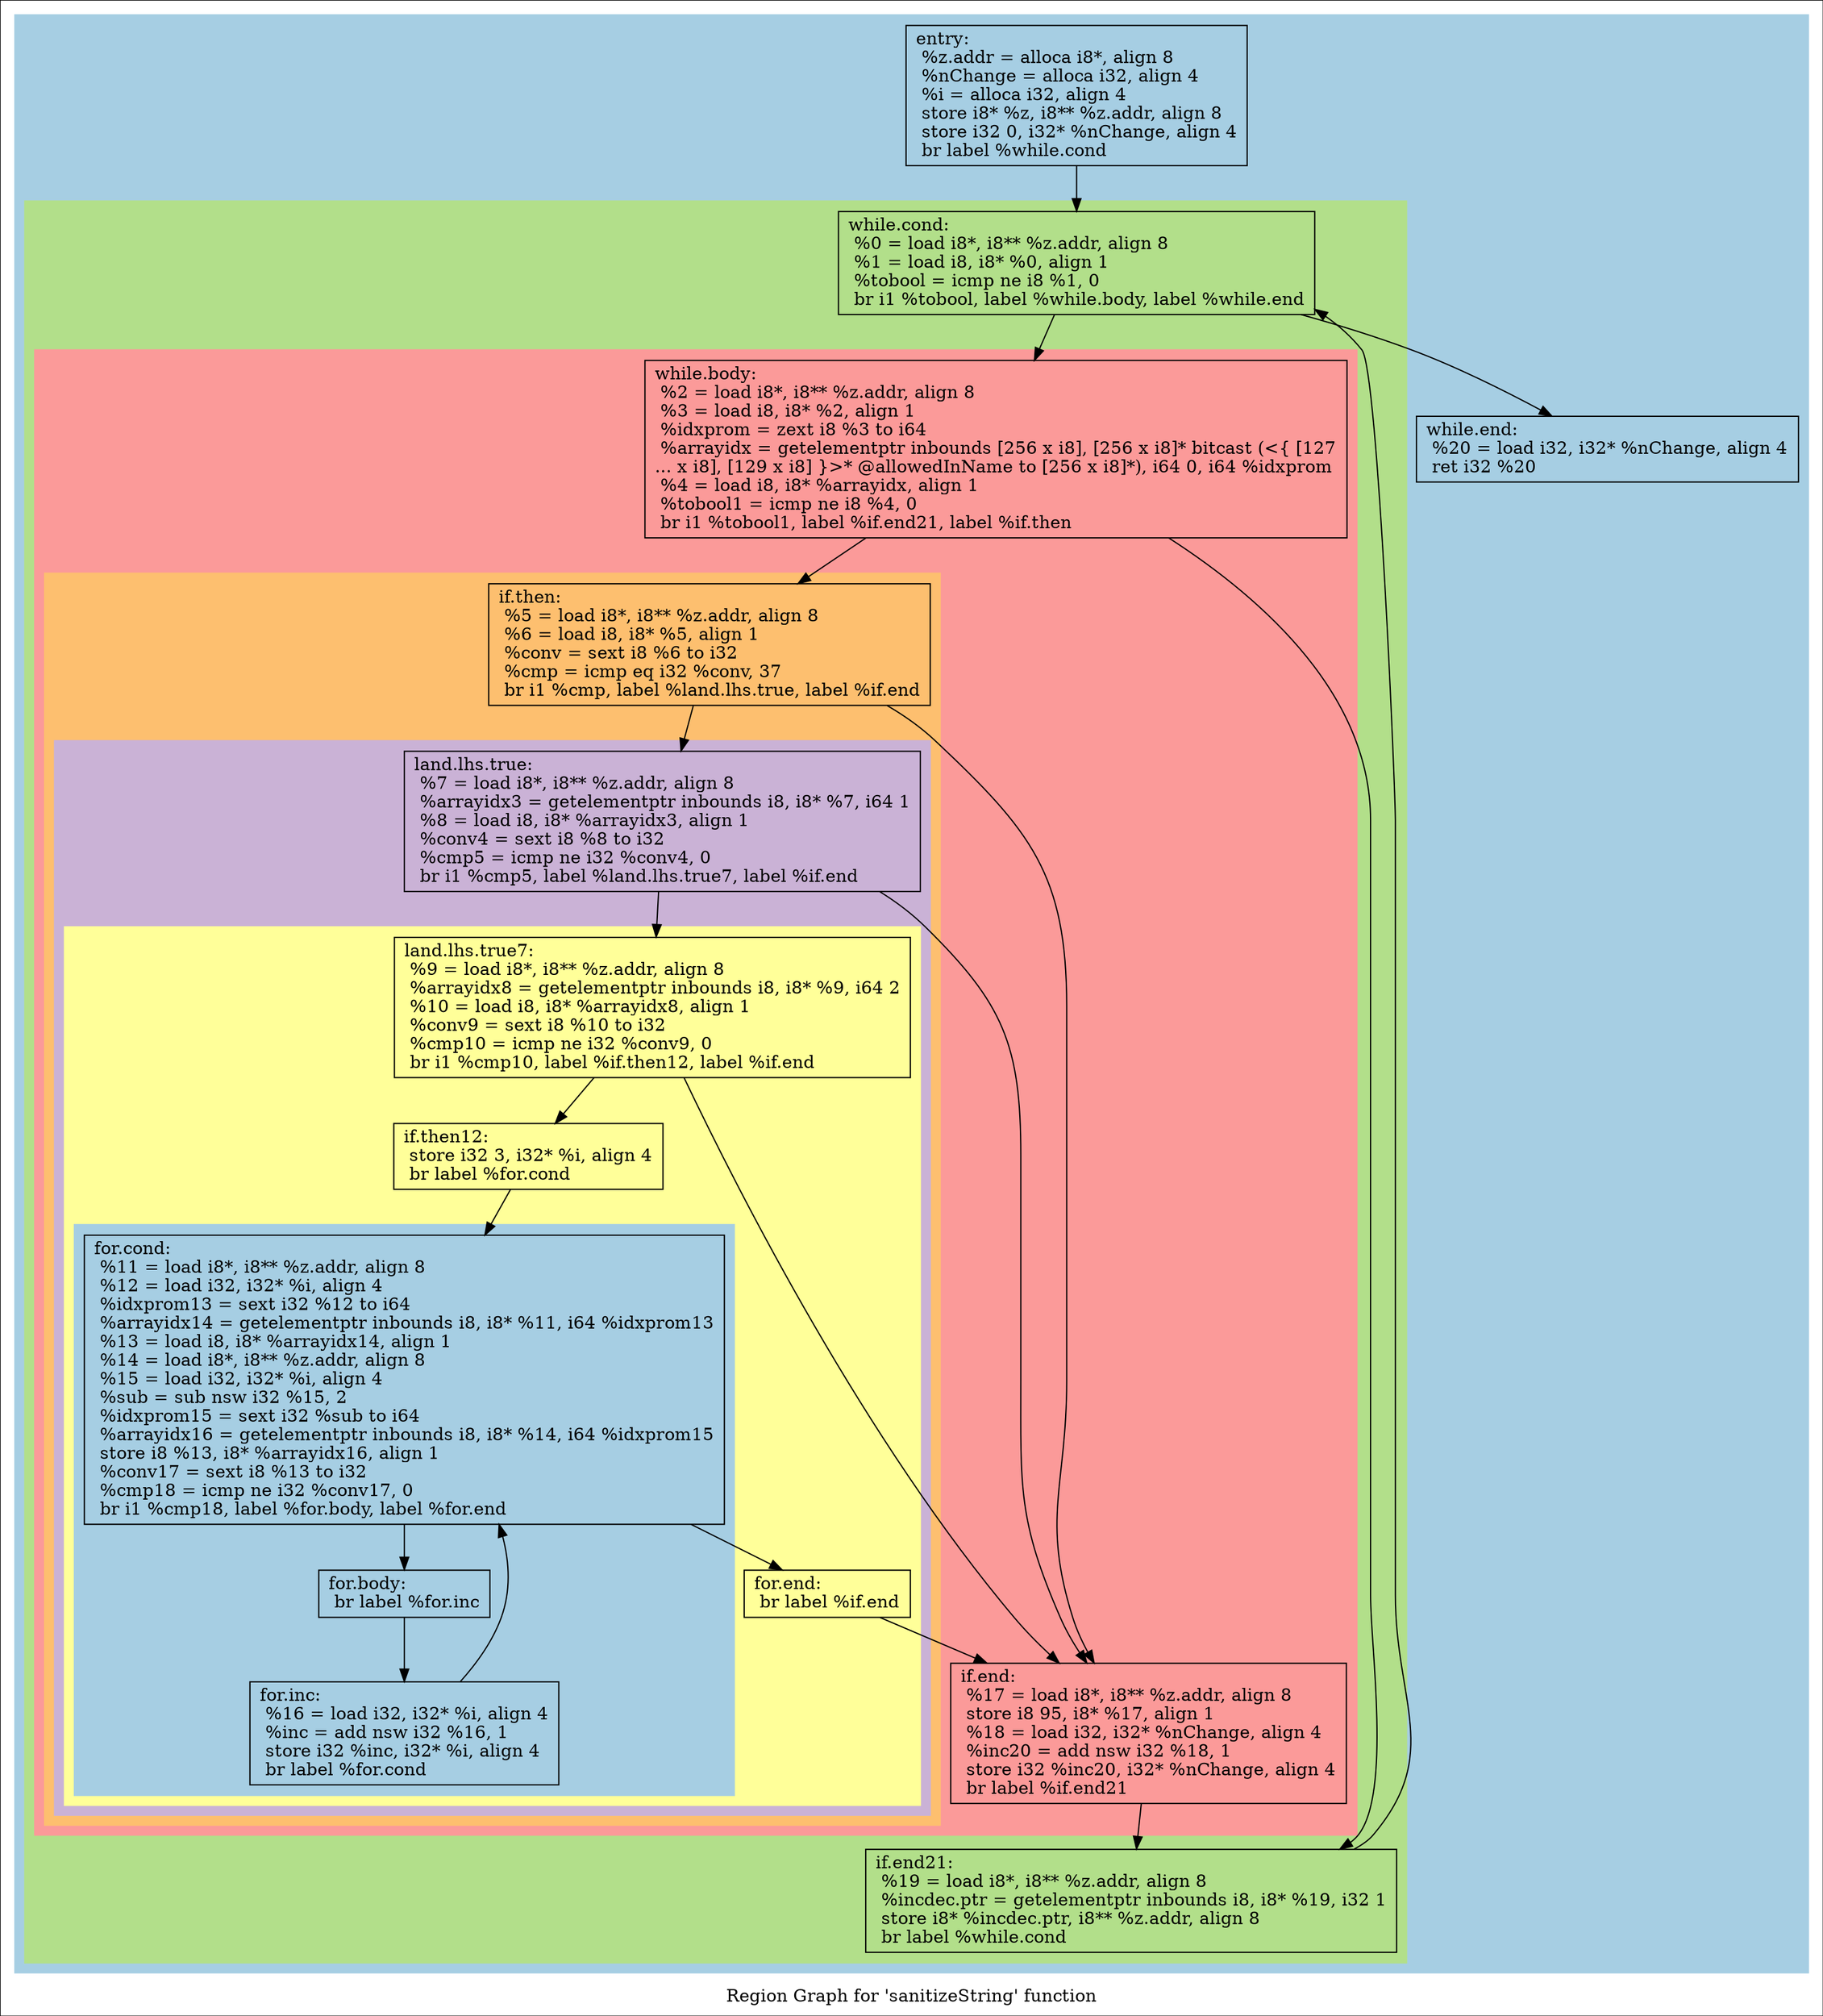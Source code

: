 digraph "Region Graph for 'sanitizeString' function" {
	label="Region Graph for 'sanitizeString' function";

	Node0x90d240 [shape=record,label="{entry:\l  %z.addr = alloca i8*, align 8\l  %nChange = alloca i32, align 4\l  %i = alloca i32, align 4\l  store i8* %z, i8** %z.addr, align 8\l  store i32 0, i32* %nChange, align 4\l  br label %while.cond\l}"];
	Node0x90d240 -> Node0x9218d0;
	Node0x9218d0 [shape=record,label="{while.cond:                                       \l  %0 = load i8*, i8** %z.addr, align 8\l  %1 = load i8, i8* %0, align 1\l  %tobool = icmp ne i8 %1, 0\l  br i1 %tobool, label %while.body, label %while.end\l}"];
	Node0x9218d0 -> Node0x8f8bf0;
	Node0x9218d0 -> Node0x8da3c0;
	Node0x8f8bf0 [shape=record,label="{while.body:                                       \l  %2 = load i8*, i8** %z.addr, align 8\l  %3 = load i8, i8* %2, align 1\l  %idxprom = zext i8 %3 to i64\l  %arrayidx = getelementptr inbounds [256 x i8], [256 x i8]* bitcast (\<\{ [127\l... x i8], [129 x i8] \}\>* @allowedInName to [256 x i8]*), i64 0, i64 %idxprom\l  %4 = load i8, i8* %arrayidx, align 1\l  %tobool1 = icmp ne i8 %4, 0\l  br i1 %tobool1, label %if.end21, label %if.then\l}"];
	Node0x8f8bf0 -> Node0x8d8f80;
	Node0x8f8bf0 -> Node0x978760;
	Node0x8d8f80 [shape=record,label="{if.end21:                                         \l  %19 = load i8*, i8** %z.addr, align 8\l  %incdec.ptr = getelementptr inbounds i8, i8* %19, i32 1\l  store i8* %incdec.ptr, i8** %z.addr, align 8\l  br label %while.cond\l}"];
	Node0x8d8f80 -> Node0x9218d0[constraint=false];
	Node0x978760 [shape=record,label="{if.then:                                          \l  %5 = load i8*, i8** %z.addr, align 8\l  %6 = load i8, i8* %5, align 1\l  %conv = sext i8 %6 to i32\l  %cmp = icmp eq i32 %conv, 37\l  br i1 %cmp, label %land.lhs.true, label %if.end\l}"];
	Node0x978760 -> Node0x8fe630;
	Node0x978760 -> Node0x8f1120;
	Node0x8fe630 [shape=record,label="{land.lhs.true:                                    \l  %7 = load i8*, i8** %z.addr, align 8\l  %arrayidx3 = getelementptr inbounds i8, i8* %7, i64 1\l  %8 = load i8, i8* %arrayidx3, align 1\l  %conv4 = sext i8 %8 to i32\l  %cmp5 = icmp ne i32 %conv4, 0\l  br i1 %cmp5, label %land.lhs.true7, label %if.end\l}"];
	Node0x8fe630 -> Node0x8c1790;
	Node0x8fe630 -> Node0x8f1120;
	Node0x8c1790 [shape=record,label="{land.lhs.true7:                                   \l  %9 = load i8*, i8** %z.addr, align 8\l  %arrayidx8 = getelementptr inbounds i8, i8* %9, i64 2\l  %10 = load i8, i8* %arrayidx8, align 1\l  %conv9 = sext i8 %10 to i32\l  %cmp10 = icmp ne i32 %conv9, 0\l  br i1 %cmp10, label %if.then12, label %if.end\l}"];
	Node0x8c1790 -> Node0x8ca650;
	Node0x8c1790 -> Node0x8f1120;
	Node0x8ca650 [shape=record,label="{if.then12:                                        \l  store i32 3, i32* %i, align 4\l  br label %for.cond\l}"];
	Node0x8ca650 -> Node0x8b5a00;
	Node0x8b5a00 [shape=record,label="{for.cond:                                         \l  %11 = load i8*, i8** %z.addr, align 8\l  %12 = load i32, i32* %i, align 4\l  %idxprom13 = sext i32 %12 to i64\l  %arrayidx14 = getelementptr inbounds i8, i8* %11, i64 %idxprom13\l  %13 = load i8, i8* %arrayidx14, align 1\l  %14 = load i8*, i8** %z.addr, align 8\l  %15 = load i32, i32* %i, align 4\l  %sub = sub nsw i32 %15, 2\l  %idxprom15 = sext i32 %sub to i64\l  %arrayidx16 = getelementptr inbounds i8, i8* %14, i64 %idxprom15\l  store i8 %13, i8* %arrayidx16, align 1\l  %conv17 = sext i8 %13 to i32\l  %cmp18 = icmp ne i32 %conv17, 0\l  br i1 %cmp18, label %for.body, label %for.end\l}"];
	Node0x8b5a00 -> Node0x8fa740;
	Node0x8b5a00 -> Node0x91cd20;
	Node0x8fa740 [shape=record,label="{for.body:                                         \l  br label %for.inc\l}"];
	Node0x8fa740 -> Node0x90f860;
	Node0x90f860 [shape=record,label="{for.inc:                                          \l  %16 = load i32, i32* %i, align 4\l  %inc = add nsw i32 %16, 1\l  store i32 %inc, i32* %i, align 4\l  br label %for.cond\l}"];
	Node0x90f860 -> Node0x8b5a00[constraint=false];
	Node0x91cd20 [shape=record,label="{for.end:                                          \l  br label %if.end\l}"];
	Node0x91cd20 -> Node0x8f1120;
	Node0x8f1120 [shape=record,label="{if.end:                                           \l  %17 = load i8*, i8** %z.addr, align 8\l  store i8 95, i8* %17, align 1\l  %18 = load i32, i32* %nChange, align 4\l  %inc20 = add nsw i32 %18, 1\l  store i32 %inc20, i32* %nChange, align 4\l  br label %if.end21\l}"];
	Node0x8f1120 -> Node0x8d8f80;
	Node0x8da3c0 [shape=record,label="{while.end:                                        \l  %20 = load i32, i32* %nChange, align 4\l  ret i32 %20\l}"];
	colorscheme = "paired12"
        subgraph cluster_0x959090 {
          label = "";
          style = filled;
          color = 1
          subgraph cluster_0x97ce50 {
            label = "";
            style = filled;
            color = 3
            subgraph cluster_0x99dcc0 {
              label = "";
              style = filled;
              color = 5
              subgraph cluster_0x9b8b20 {
                label = "";
                style = filled;
                color = 7
                subgraph cluster_0x9b8ba0 {
                  label = "";
                  style = filled;
                  color = 9
                  subgraph cluster_0x97d050 {
                    label = "";
                    style = filled;
                    color = 11
                    subgraph cluster_0x97ec00 {
                      label = "";
                      style = filled;
                      color = 1
                      Node0x8b5a00;
                      Node0x8fa740;
                      Node0x90f860;
                    }
                    Node0x8c1790;
                    Node0x8ca650;
                    Node0x91cd20;
                  }
                  Node0x8fe630;
                }
                Node0x978760;
              }
              Node0x8f8bf0;
              Node0x8f1120;
            }
            Node0x9218d0;
            Node0x8d8f80;
          }
          Node0x90d240;
          Node0x8da3c0;
        }
}

